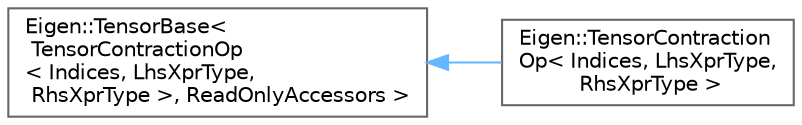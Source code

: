 digraph "类继承关系图"
{
 // LATEX_PDF_SIZE
  bgcolor="transparent";
  edge [fontname=Helvetica,fontsize=10,labelfontname=Helvetica,labelfontsize=10];
  node [fontname=Helvetica,fontsize=10,shape=box,height=0.2,width=0.4];
  rankdir="LR";
  Node0 [id="Node000000",label="Eigen::TensorBase\<\l TensorContractionOp\l\< Indices, LhsXprType,\l RhsXprType \>, ReadOnlyAccessors \>",height=0.2,width=0.4,color="grey40", fillcolor="white", style="filled",URL="$class_eigen_1_1_tensor_base.html",tooltip=" "];
  Node0 -> Node1 [id="edge4743_Node000000_Node000001",dir="back",color="steelblue1",style="solid",tooltip=" "];
  Node1 [id="Node000001",label="Eigen::TensorContraction\lOp\< Indices, LhsXprType,\l RhsXprType \>",height=0.2,width=0.4,color="grey40", fillcolor="white", style="filled",URL="$class_eigen_1_1_tensor_contraction_op.html",tooltip=" "];
}

